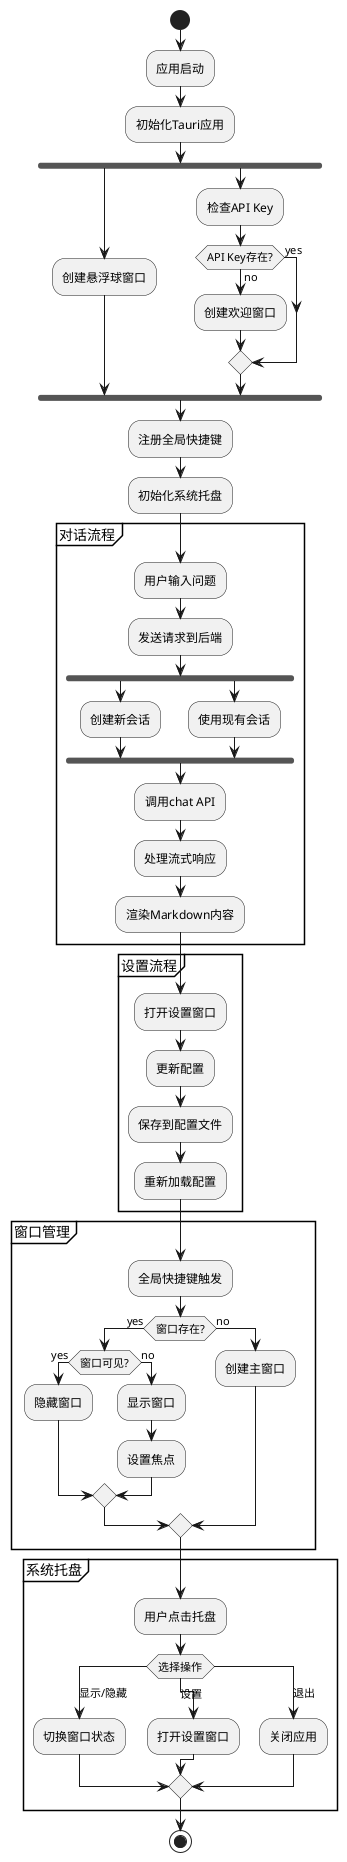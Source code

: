 @startuml Desktop Application Flow

' Application Startup Flow
start
:应用启动;
:初始化Tauri应用;
fork
  :创建悬浮球窗口;
fork again
  :检查API Key;
  if (API Key存在?) then (yes)
  else (no)
    :创建欢迎窗口;
  endif
end fork
:注册全局快捷键;
:初始化系统托盘;

' Chat Flow
partition "对话流程" {
  :用户输入问题;
  :发送请求到后端;
  fork
    :创建新会话;
  fork again
    :使用现有会话;
  end fork
  :调用chat API;
  :处理流式响应;
  :渲染Markdown内容;
}

' Settings Flow
partition "设置流程" {
  :打开设置窗口;
  :更新配置;
  :保存到配置文件;
  :重新加载配置;
}

' Window Management Flow
partition "窗口管理" {
  :全局快捷键触发;
  if (窗口存在?) then (yes)
    if (窗口可见?) then (yes)
      :隐藏窗口;
    else (no)
      :显示窗口;
      :设置焦点;
    endif
  else (no)
    :创建主窗口;
  endif
}

' System Tray Flow
partition "系统托盘" {
  :用户点击托盘;
  switch (选择操作)
  case (显示/隐藏)
    :切换窗口状态;
  case (设置)
    :打开设置窗口;
  case (退出)
    :关闭应用;
  endswitch
}

stop

@enduml
